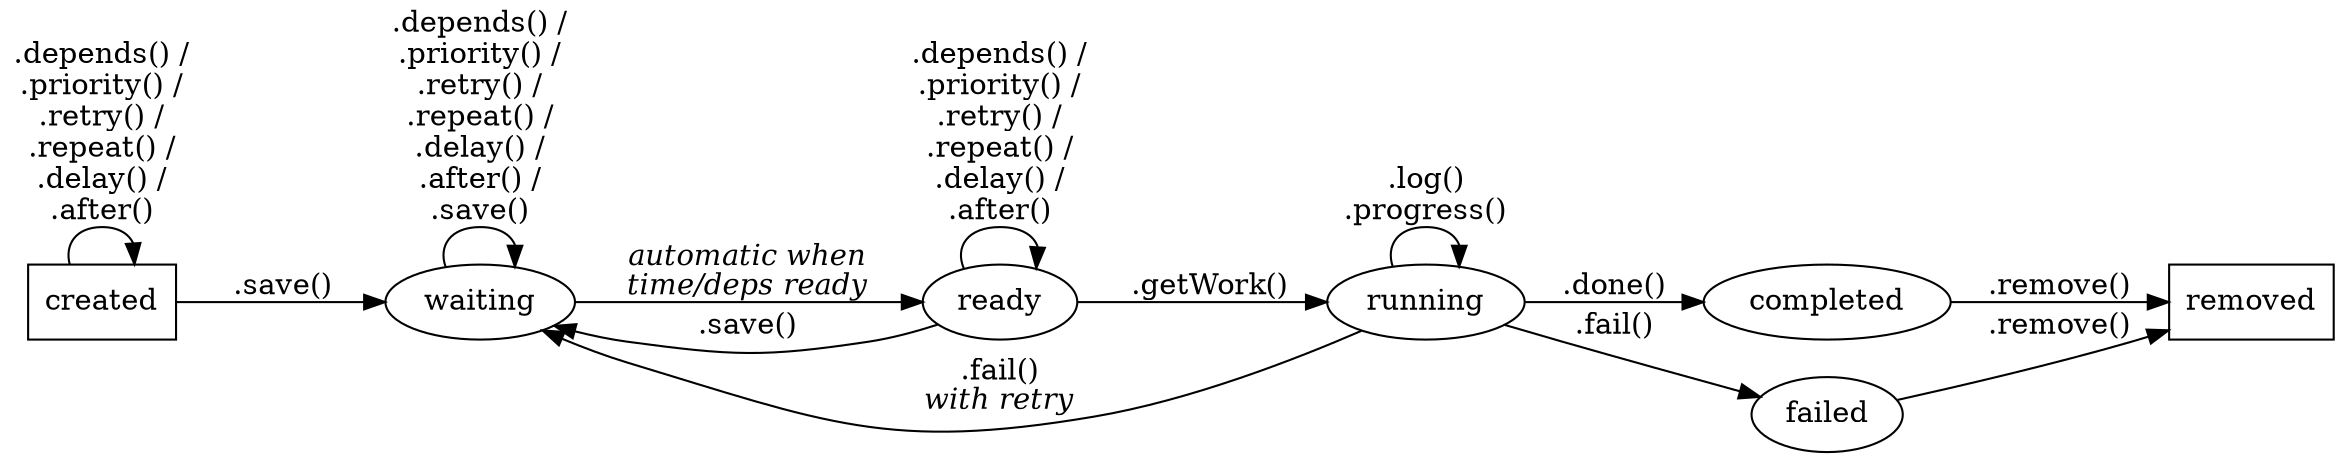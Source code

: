 digraph jobStatus {

  graph [splines="spline" mclimit=20.0 ratio=auto rankdir=LR]

  created [shape=box];
  waiting;
  ready;
  running;
  completed;
  failed;
  removed [shape=box];
  created -> waiting [label=".save()" weight=100.0];
  waiting -> ready [label=<<I>automatic when<br/>time/deps ready</I>> weight=100.0];
  ready -> waiting [label=".save()"]
  ready -> running [label=".getWork()" weight=100.0];
  running -> completed [label=".done()" weight=100.0];
  running -> failed [label=".fail()"];
  running -> waiting [label=<.fail()<BR/><I>with retry</I>>];
  completed -> removed [label=".remove()" weight=100.0];
  failed -> removed [label=".remove()"];
  created -> created [label=".depends() /\n.priority() /\n.retry() /\n.repeat() /\n.delay() /\n.after()"];
  waiting -> waiting [label=".depends() /\n.priority() /\n.retry() /\n.repeat() /\n.delay() /\n.after() /\n.save()"];
  ready -> ready [label=".depends() /\n.priority() /\n.retry() /\n.repeat() /\n.delay() /\n.after()"];
  running -> running [label=".log()\n.progress()"];
}
